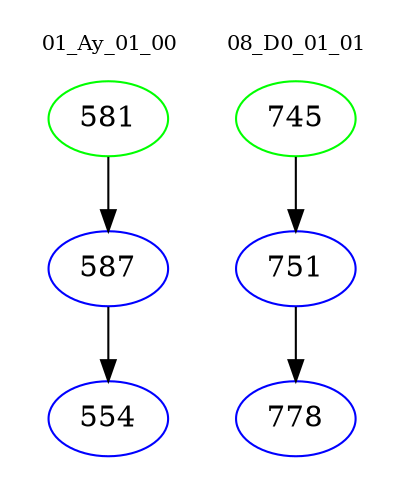 digraph{
subgraph cluster_0 {
color = white
label = "01_Ay_01_00";
fontsize=10;
T0_581 [label="581", color="green"]
T0_581 -> T0_587 [color="black"]
T0_587 [label="587", color="blue"]
T0_587 -> T0_554 [color="black"]
T0_554 [label="554", color="blue"]
}
subgraph cluster_1 {
color = white
label = "08_D0_01_01";
fontsize=10;
T1_745 [label="745", color="green"]
T1_745 -> T1_751 [color="black"]
T1_751 [label="751", color="blue"]
T1_751 -> T1_778 [color="black"]
T1_778 [label="778", color="blue"]
}
}
